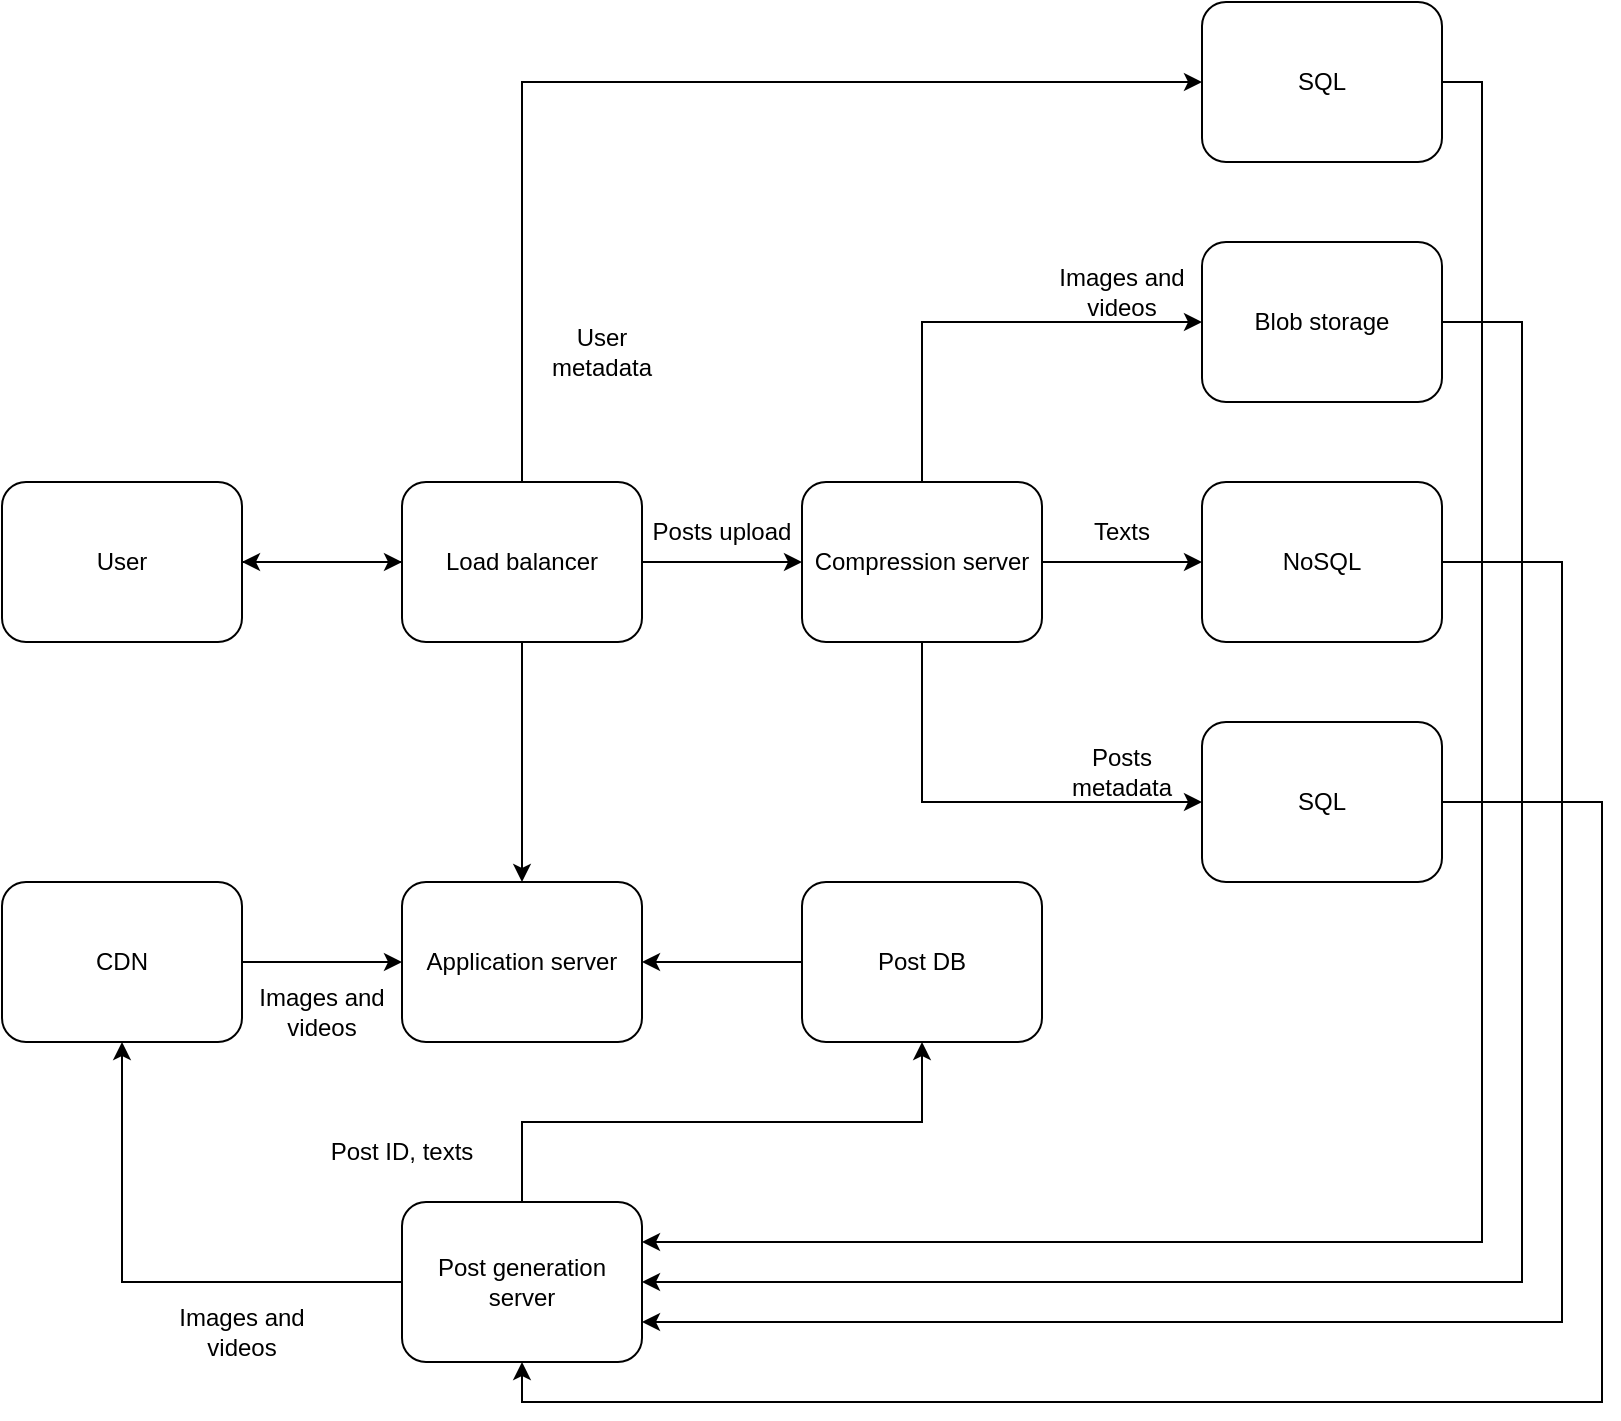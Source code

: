 <mxfile version="24.8.9">
  <diagram id="dijq7EySqOm7LpBwnqDr" name="Page-1">
    <mxGraphModel dx="882" dy="1678" grid="1" gridSize="10" guides="1" tooltips="1" connect="1" arrows="1" fold="1" page="1" pageScale="1" pageWidth="850" pageHeight="1100" math="0" shadow="0">
      <root>
        <mxCell id="0" />
        <mxCell id="1" parent="0" />
        <mxCell id="zHZzTWJW-lVZE_Kibmkn-5" style="edgeStyle=orthogonalEdgeStyle;rounded=0;orthogonalLoop=1;jettySize=auto;html=1;exitX=1;exitY=0.5;exitDx=0;exitDy=0;entryX=0;entryY=0.5;entryDx=0;entryDy=0;" edge="1" parent="1" source="zHZzTWJW-lVZE_Kibmkn-1" target="zHZzTWJW-lVZE_Kibmkn-2">
          <mxGeometry relative="1" as="geometry" />
        </mxCell>
        <mxCell id="zHZzTWJW-lVZE_Kibmkn-1" value="User" style="rounded=1;whiteSpace=wrap;html=1;" vertex="1" parent="1">
          <mxGeometry x="80" y="160" width="120" height="80" as="geometry" />
        </mxCell>
        <mxCell id="zHZzTWJW-lVZE_Kibmkn-6" style="edgeStyle=orthogonalEdgeStyle;rounded=0;orthogonalLoop=1;jettySize=auto;html=1;exitX=1;exitY=0.5;exitDx=0;exitDy=0;" edge="1" parent="1" source="zHZzTWJW-lVZE_Kibmkn-2" target="zHZzTWJW-lVZE_Kibmkn-3">
          <mxGeometry relative="1" as="geometry" />
        </mxCell>
        <mxCell id="zHZzTWJW-lVZE_Kibmkn-24" style="edgeStyle=orthogonalEdgeStyle;rounded=0;orthogonalLoop=1;jettySize=auto;html=1;exitX=0.5;exitY=0;exitDx=0;exitDy=0;entryX=0;entryY=0.5;entryDx=0;entryDy=0;" edge="1" parent="1" source="zHZzTWJW-lVZE_Kibmkn-2" target="zHZzTWJW-lVZE_Kibmkn-18">
          <mxGeometry relative="1" as="geometry" />
        </mxCell>
        <mxCell id="zHZzTWJW-lVZE_Kibmkn-30" style="edgeStyle=orthogonalEdgeStyle;rounded=0;orthogonalLoop=1;jettySize=auto;html=1;exitX=0;exitY=0.5;exitDx=0;exitDy=0;entryX=1;entryY=0.5;entryDx=0;entryDy=0;" edge="1" parent="1" source="zHZzTWJW-lVZE_Kibmkn-2" target="zHZzTWJW-lVZE_Kibmkn-1">
          <mxGeometry relative="1" as="geometry" />
        </mxCell>
        <mxCell id="zHZzTWJW-lVZE_Kibmkn-35" style="edgeStyle=orthogonalEdgeStyle;rounded=0;orthogonalLoop=1;jettySize=auto;html=1;exitX=0.5;exitY=1;exitDx=0;exitDy=0;" edge="1" parent="1" source="zHZzTWJW-lVZE_Kibmkn-2" target="zHZzTWJW-lVZE_Kibmkn-32">
          <mxGeometry relative="1" as="geometry" />
        </mxCell>
        <mxCell id="zHZzTWJW-lVZE_Kibmkn-2" value="Load balancer" style="rounded=1;whiteSpace=wrap;html=1;" vertex="1" parent="1">
          <mxGeometry x="280" y="160" width="120" height="80" as="geometry" />
        </mxCell>
        <mxCell id="zHZzTWJW-lVZE_Kibmkn-7" style="edgeStyle=orthogonalEdgeStyle;rounded=0;orthogonalLoop=1;jettySize=auto;html=1;exitX=1;exitY=0.5;exitDx=0;exitDy=0;entryX=0;entryY=0.5;entryDx=0;entryDy=0;" edge="1" parent="1" source="zHZzTWJW-lVZE_Kibmkn-3" target="zHZzTWJW-lVZE_Kibmkn-4">
          <mxGeometry relative="1" as="geometry" />
        </mxCell>
        <mxCell id="zHZzTWJW-lVZE_Kibmkn-13" style="edgeStyle=orthogonalEdgeStyle;rounded=0;orthogonalLoop=1;jettySize=auto;html=1;exitX=0.5;exitY=1;exitDx=0;exitDy=0;entryX=0;entryY=0.5;entryDx=0;entryDy=0;" edge="1" parent="1" source="zHZzTWJW-lVZE_Kibmkn-3" target="zHZzTWJW-lVZE_Kibmkn-10">
          <mxGeometry relative="1" as="geometry" />
        </mxCell>
        <mxCell id="zHZzTWJW-lVZE_Kibmkn-16" style="edgeStyle=orthogonalEdgeStyle;rounded=0;orthogonalLoop=1;jettySize=auto;html=1;exitX=0.5;exitY=0;exitDx=0;exitDy=0;entryX=0;entryY=0.5;entryDx=0;entryDy=0;" edge="1" parent="1" source="zHZzTWJW-lVZE_Kibmkn-3" target="zHZzTWJW-lVZE_Kibmkn-9">
          <mxGeometry relative="1" as="geometry" />
        </mxCell>
        <mxCell id="zHZzTWJW-lVZE_Kibmkn-3" value="Compression server" style="rounded=1;whiteSpace=wrap;html=1;" vertex="1" parent="1">
          <mxGeometry x="480" y="160" width="120" height="80" as="geometry" />
        </mxCell>
        <mxCell id="zHZzTWJW-lVZE_Kibmkn-27" style="edgeStyle=orthogonalEdgeStyle;rounded=0;orthogonalLoop=1;jettySize=auto;html=1;exitX=1;exitY=0.5;exitDx=0;exitDy=0;entryX=1;entryY=0.75;entryDx=0;entryDy=0;" edge="1" parent="1" source="zHZzTWJW-lVZE_Kibmkn-4" target="zHZzTWJW-lVZE_Kibmkn-21">
          <mxGeometry relative="1" as="geometry">
            <Array as="points">
              <mxPoint x="860" y="200" />
              <mxPoint x="860" y="580" />
            </Array>
          </mxGeometry>
        </mxCell>
        <mxCell id="zHZzTWJW-lVZE_Kibmkn-4" value="NoSQL" style="rounded=1;whiteSpace=wrap;html=1;" vertex="1" parent="1">
          <mxGeometry x="680" y="160" width="120" height="80" as="geometry" />
        </mxCell>
        <mxCell id="zHZzTWJW-lVZE_Kibmkn-8" value="Posts upload" style="text;html=1;align=center;verticalAlign=middle;whiteSpace=wrap;rounded=0;" vertex="1" parent="1">
          <mxGeometry x="400" y="170" width="80" height="30" as="geometry" />
        </mxCell>
        <mxCell id="zHZzTWJW-lVZE_Kibmkn-26" style="edgeStyle=orthogonalEdgeStyle;rounded=0;orthogonalLoop=1;jettySize=auto;html=1;exitX=1;exitY=0.5;exitDx=0;exitDy=0;entryX=1;entryY=0.5;entryDx=0;entryDy=0;" edge="1" parent="1" source="zHZzTWJW-lVZE_Kibmkn-9" target="zHZzTWJW-lVZE_Kibmkn-21">
          <mxGeometry relative="1" as="geometry">
            <Array as="points">
              <mxPoint x="840" y="80" />
              <mxPoint x="840" y="560" />
            </Array>
          </mxGeometry>
        </mxCell>
        <mxCell id="zHZzTWJW-lVZE_Kibmkn-9" value="Blob storage" style="rounded=1;whiteSpace=wrap;html=1;" vertex="1" parent="1">
          <mxGeometry x="680" y="40" width="120" height="80" as="geometry" />
        </mxCell>
        <mxCell id="zHZzTWJW-lVZE_Kibmkn-46" style="edgeStyle=orthogonalEdgeStyle;rounded=0;orthogonalLoop=1;jettySize=auto;html=1;exitX=1;exitY=0.5;exitDx=0;exitDy=0;entryX=0.5;entryY=1;entryDx=0;entryDy=0;" edge="1" parent="1" source="zHZzTWJW-lVZE_Kibmkn-10" target="zHZzTWJW-lVZE_Kibmkn-21">
          <mxGeometry relative="1" as="geometry">
            <Array as="points">
              <mxPoint x="880" y="320" />
              <mxPoint x="880" y="620" />
              <mxPoint x="340" y="620" />
            </Array>
          </mxGeometry>
        </mxCell>
        <mxCell id="zHZzTWJW-lVZE_Kibmkn-10" value="SQL" style="rounded=1;whiteSpace=wrap;html=1;" vertex="1" parent="1">
          <mxGeometry x="680" y="280" width="120" height="80" as="geometry" />
        </mxCell>
        <mxCell id="zHZzTWJW-lVZE_Kibmkn-12" value="Texts" style="text;html=1;align=center;verticalAlign=middle;whiteSpace=wrap;rounded=0;" vertex="1" parent="1">
          <mxGeometry x="600" y="170" width="80" height="30" as="geometry" />
        </mxCell>
        <mxCell id="zHZzTWJW-lVZE_Kibmkn-14" value="Posts metadata" style="text;html=1;align=center;verticalAlign=middle;whiteSpace=wrap;rounded=0;" vertex="1" parent="1">
          <mxGeometry x="600" y="290" width="80" height="30" as="geometry" />
        </mxCell>
        <mxCell id="zHZzTWJW-lVZE_Kibmkn-17" value="Images and videos" style="text;html=1;align=center;verticalAlign=middle;whiteSpace=wrap;rounded=0;" vertex="1" parent="1">
          <mxGeometry x="600" y="50" width="80" height="30" as="geometry" />
        </mxCell>
        <mxCell id="zHZzTWJW-lVZE_Kibmkn-25" style="edgeStyle=orthogonalEdgeStyle;rounded=0;orthogonalLoop=1;jettySize=auto;html=1;exitX=1;exitY=0.5;exitDx=0;exitDy=0;entryX=1;entryY=0.25;entryDx=0;entryDy=0;" edge="1" parent="1" source="zHZzTWJW-lVZE_Kibmkn-18" target="zHZzTWJW-lVZE_Kibmkn-21">
          <mxGeometry relative="1" as="geometry" />
        </mxCell>
        <mxCell id="zHZzTWJW-lVZE_Kibmkn-18" value="SQL" style="rounded=1;whiteSpace=wrap;html=1;" vertex="1" parent="1">
          <mxGeometry x="680" y="-80" width="120" height="80" as="geometry" />
        </mxCell>
        <mxCell id="zHZzTWJW-lVZE_Kibmkn-20" value="User metadata" style="text;html=1;align=center;verticalAlign=middle;whiteSpace=wrap;rounded=0;" vertex="1" parent="1">
          <mxGeometry x="340" y="80" width="80" height="30" as="geometry" />
        </mxCell>
        <mxCell id="zHZzTWJW-lVZE_Kibmkn-48" style="edgeStyle=orthogonalEdgeStyle;rounded=0;orthogonalLoop=1;jettySize=auto;html=1;exitX=0.5;exitY=0;exitDx=0;exitDy=0;entryX=0.5;entryY=1;entryDx=0;entryDy=0;" edge="1" parent="1" source="zHZzTWJW-lVZE_Kibmkn-21" target="zHZzTWJW-lVZE_Kibmkn-36">
          <mxGeometry relative="1" as="geometry" />
        </mxCell>
        <mxCell id="zHZzTWJW-lVZE_Kibmkn-50" style="edgeStyle=orthogonalEdgeStyle;rounded=0;orthogonalLoop=1;jettySize=auto;html=1;exitX=0;exitY=0.5;exitDx=0;exitDy=0;entryX=0.5;entryY=1;entryDx=0;entryDy=0;" edge="1" parent="1" source="zHZzTWJW-lVZE_Kibmkn-21" target="zHZzTWJW-lVZE_Kibmkn-40">
          <mxGeometry relative="1" as="geometry" />
        </mxCell>
        <mxCell id="zHZzTWJW-lVZE_Kibmkn-21" value="Post generation server" style="rounded=1;whiteSpace=wrap;html=1;" vertex="1" parent="1">
          <mxGeometry x="280" y="520" width="120" height="80" as="geometry" />
        </mxCell>
        <mxCell id="zHZzTWJW-lVZE_Kibmkn-32" value="Application server" style="rounded=1;whiteSpace=wrap;html=1;" vertex="1" parent="1">
          <mxGeometry x="280" y="360" width="120" height="80" as="geometry" />
        </mxCell>
        <mxCell id="zHZzTWJW-lVZE_Kibmkn-47" style="edgeStyle=orthogonalEdgeStyle;rounded=0;orthogonalLoop=1;jettySize=auto;html=1;exitX=0;exitY=0.5;exitDx=0;exitDy=0;entryX=1;entryY=0.5;entryDx=0;entryDy=0;" edge="1" parent="1" source="zHZzTWJW-lVZE_Kibmkn-36" target="zHZzTWJW-lVZE_Kibmkn-32">
          <mxGeometry relative="1" as="geometry" />
        </mxCell>
        <mxCell id="zHZzTWJW-lVZE_Kibmkn-36" value="Post DB" style="rounded=1;whiteSpace=wrap;html=1;" vertex="1" parent="1">
          <mxGeometry x="480" y="360" width="120" height="80" as="geometry" />
        </mxCell>
        <mxCell id="zHZzTWJW-lVZE_Kibmkn-43" style="edgeStyle=orthogonalEdgeStyle;rounded=0;orthogonalLoop=1;jettySize=auto;html=1;exitX=1;exitY=0.5;exitDx=0;exitDy=0;entryX=0;entryY=0.5;entryDx=0;entryDy=0;" edge="1" parent="1" source="zHZzTWJW-lVZE_Kibmkn-40" target="zHZzTWJW-lVZE_Kibmkn-32">
          <mxGeometry relative="1" as="geometry" />
        </mxCell>
        <mxCell id="zHZzTWJW-lVZE_Kibmkn-40" value="CDN" style="rounded=1;whiteSpace=wrap;html=1;" vertex="1" parent="1">
          <mxGeometry x="80" y="360" width="120" height="80" as="geometry" />
        </mxCell>
        <mxCell id="zHZzTWJW-lVZE_Kibmkn-42" value="Images and videos" style="text;html=1;align=center;verticalAlign=middle;whiteSpace=wrap;rounded=0;" vertex="1" parent="1">
          <mxGeometry x="200" y="410" width="80" height="30" as="geometry" />
        </mxCell>
        <mxCell id="zHZzTWJW-lVZE_Kibmkn-51" value="Images and videos" style="text;html=1;align=center;verticalAlign=middle;whiteSpace=wrap;rounded=0;" vertex="1" parent="1">
          <mxGeometry x="160" y="570" width="80" height="30" as="geometry" />
        </mxCell>
        <mxCell id="zHZzTWJW-lVZE_Kibmkn-54" value="Post ID, texts" style="text;html=1;align=center;verticalAlign=middle;whiteSpace=wrap;rounded=0;" vertex="1" parent="1">
          <mxGeometry x="240" y="480" width="80" height="30" as="geometry" />
        </mxCell>
      </root>
    </mxGraphModel>
  </diagram>
</mxfile>

